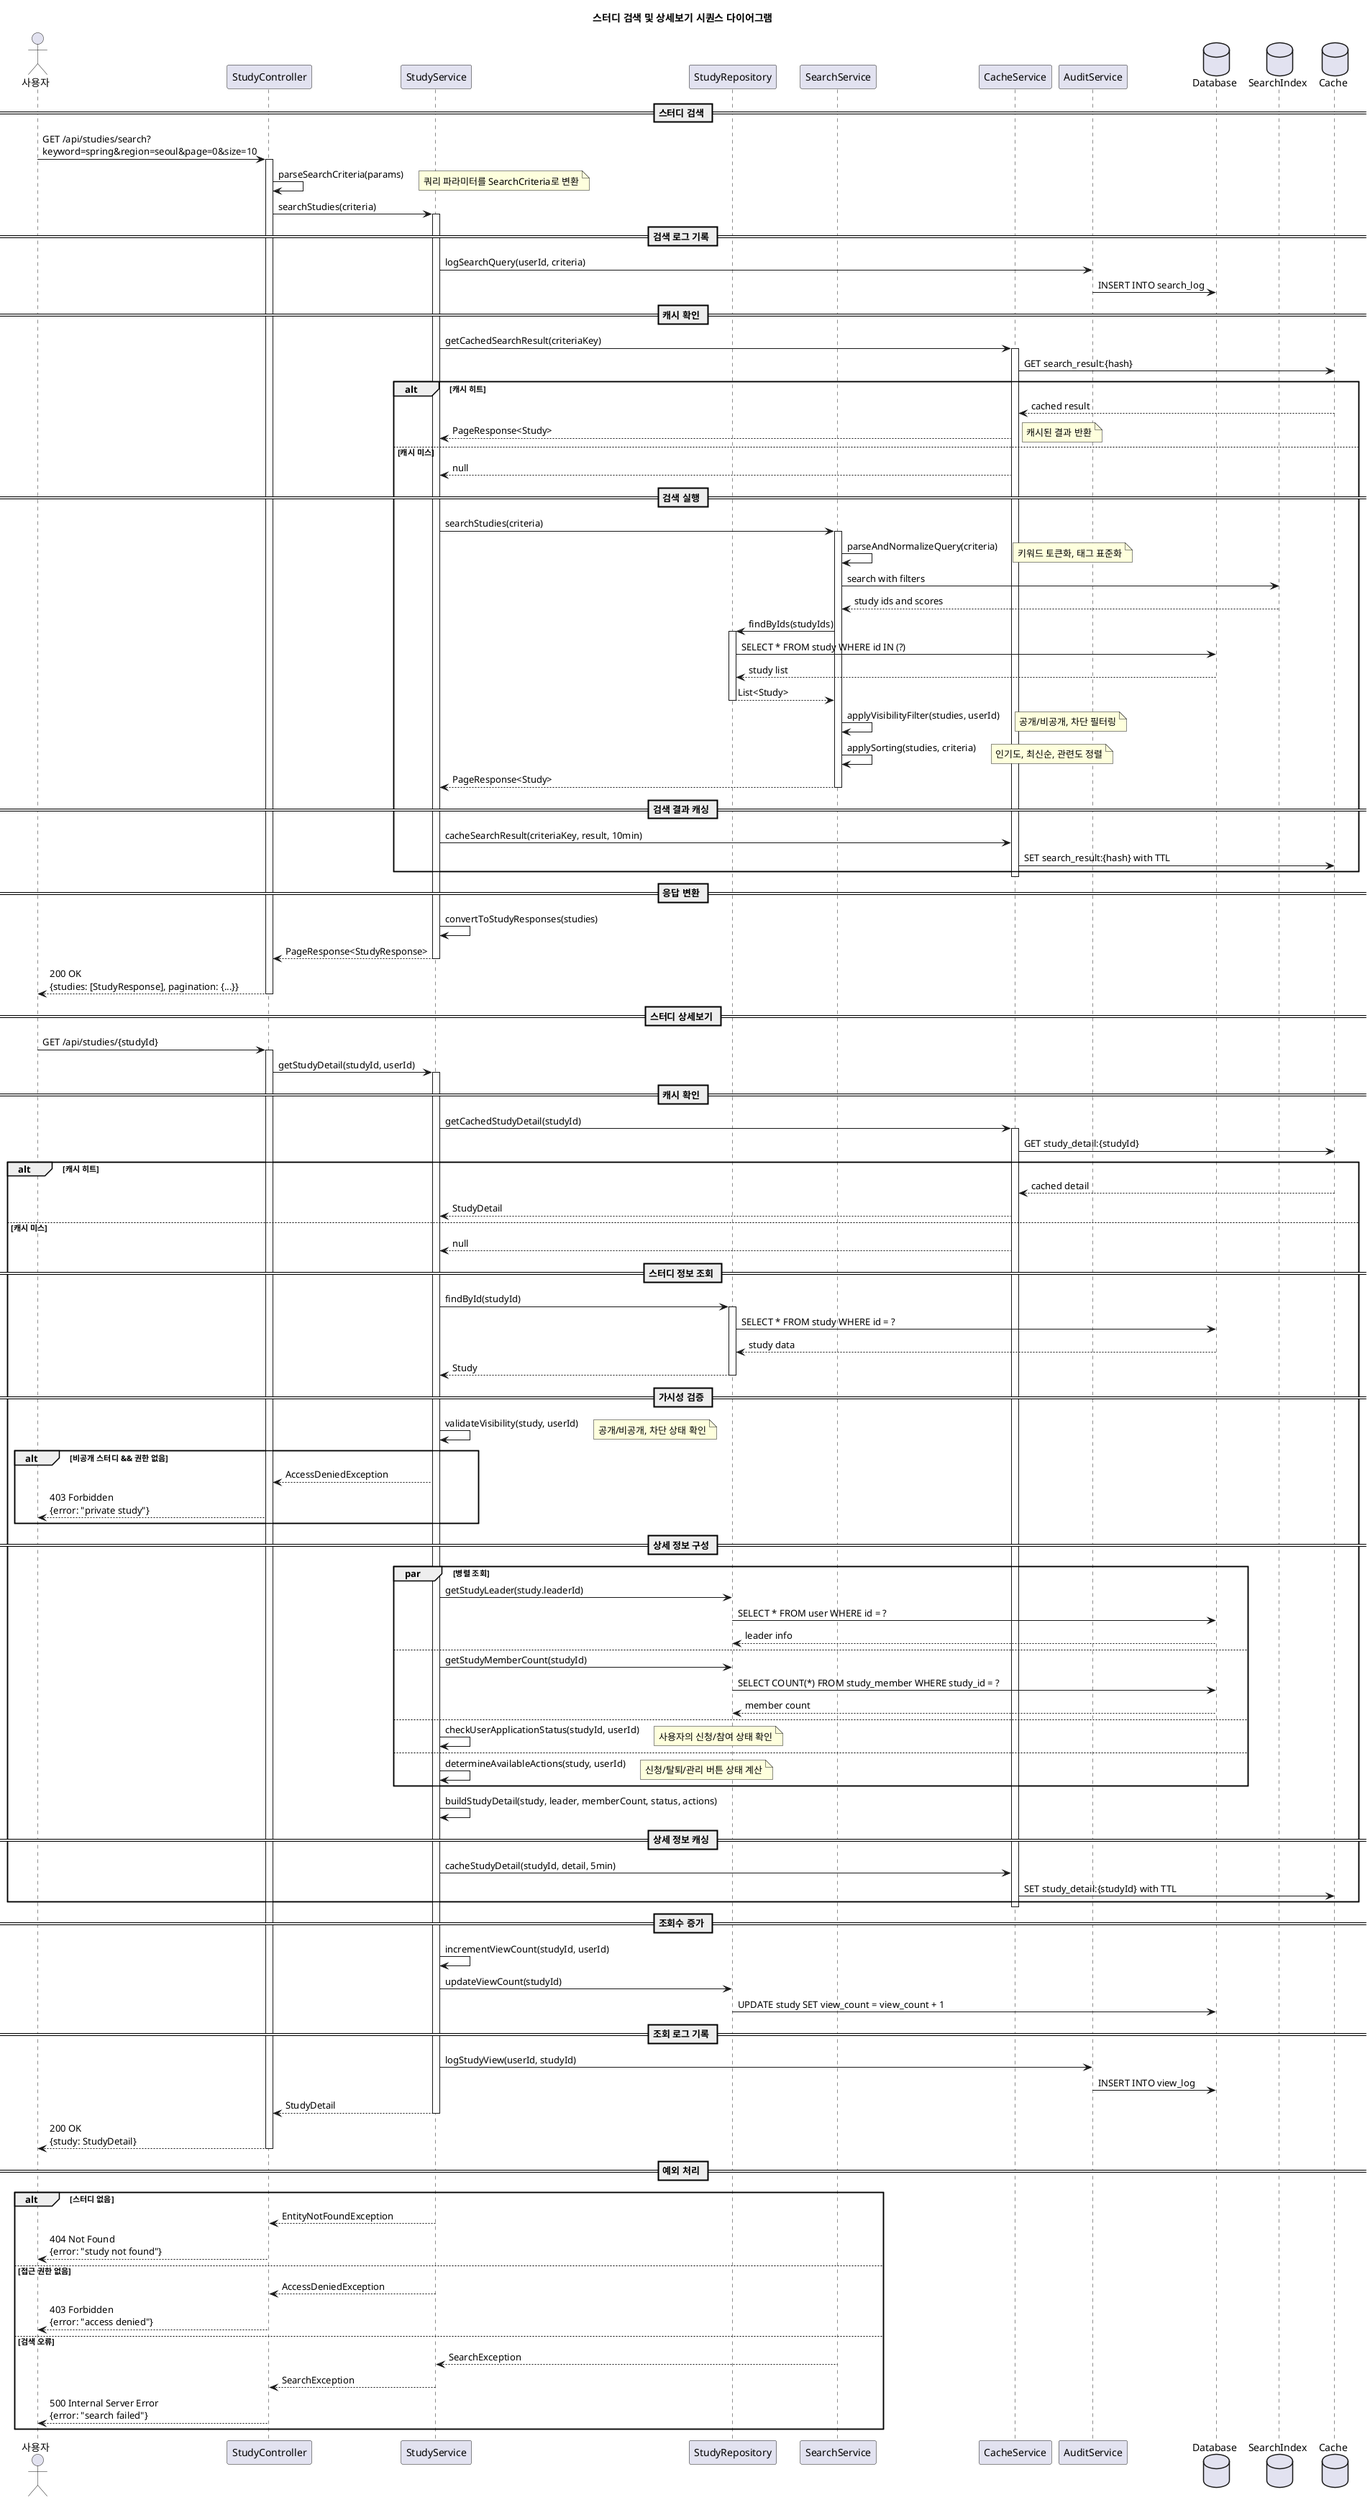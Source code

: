 @startuml
title 스터디 검색 및 상세보기 시퀀스 다이어그램

actor "사용자" as User
participant "StudyController" as Controller
participant "StudyService" as Service
participant "StudyRepository" as Repository
participant "SearchService" as SearchService
participant "CacheService" as CacheService
participant "AuditService" as AuditService
database "Database" as DB
database "SearchIndex" as SearchIdx
database "Cache" as Cache

== 스터디 검색 ==
User -> Controller: GET /api/studies/search?\nkeyword=spring&region=seoul&page=0&size=10
activate Controller

Controller -> Controller: parseSearchCriteria(params)
note right: 쿼리 파라미터를 SearchCriteria로 변환

Controller -> Service: searchStudies(criteria)
activate Service

== 검색 로그 기록 ==
Service -> AuditService: logSearchQuery(userId, criteria)
AuditService -> DB: INSERT INTO search_log

== 캐시 확인 ==
Service -> CacheService: getCachedSearchResult(criteriaKey)
activate CacheService
CacheService -> Cache: GET search_result:{hash}
alt 캐시 히트
    Cache --> CacheService: cached result
    CacheService --> Service: PageResponse<Study>
    note right: 캐시된 결과 반환
else 캐시 미스
    CacheService --> Service: null

    == 검색 실행 ==
    Service -> SearchService: searchStudies(criteria)
    activate SearchService

    SearchService -> SearchService: parseAndNormalizeQuery(criteria)
    note right: 키워드 토큰화, 태그 표준화

    SearchService -> SearchIdx: search with filters
    SearchIdx --> SearchService: study ids and scores

    SearchService -> Repository: findByIds(studyIds)
    activate Repository
    Repository -> DB: SELECT * FROM study WHERE id IN (?)
    DB --> Repository: study list
    Repository --> SearchService: List<Study>
    deactivate Repository

    SearchService -> SearchService: applyVisibilityFilter(studies, userId)
    note right: 공개/비공개, 차단 필터링

    SearchService -> SearchService: applySorting(studies, criteria)
    note right: 인기도, 최신순, 관련도 정렬

    SearchService --> Service: PageResponse<Study>
    deactivate SearchService

    == 검색 결과 캐싱 ==
    Service -> CacheService: cacheSearchResult(criteriaKey, result, 10min)
    CacheService -> Cache: SET search_result:{hash} with TTL
end
deactivate CacheService

== 응답 변환 ==
Service -> Service: convertToStudyResponses(studies)

Service --> Controller: PageResponse<StudyResponse>
deactivate Service

Controller --> User: 200 OK\n{studies: [StudyResponse], pagination: {...}}
deactivate Controller

== 스터디 상세보기 ==
User -> Controller: GET /api/studies/{studyId}
activate Controller

Controller -> Service: getStudyDetail(studyId, userId)
activate Service

== 캐시 확인 ==
Service -> CacheService: getCachedStudyDetail(studyId)
activate CacheService
CacheService -> Cache: GET study_detail:{studyId}
alt 캐시 히트
    Cache --> CacheService: cached detail
    CacheService --> Service: StudyDetail
else 캐시 미스
    CacheService --> Service: null

    == 스터디 정보 조회 ==
    Service -> Repository: findById(studyId)
    activate Repository
    Repository -> DB: SELECT * FROM study WHERE id = ?
    DB --> Repository: study data
    Repository --> Service: Study
    deactivate Repository

    == 가시성 검증 ==
    Service -> Service: validateVisibility(study, userId)
    note right: 공개/비공개, 차단 상태 확인

    alt 비공개 스터디 && 권한 없음
        Service --> Controller: AccessDeniedException
        Controller --> User: 403 Forbidden\n{error: "private study"}
    end

    == 상세 정보 구성 ==
    par 병렬 조회
        Service -> Repository: getStudyLeader(study.leaderId)
        Repository -> DB: SELECT * FROM user WHERE id = ?
        DB --> Repository: leader info
    else
        Service -> Repository: getStudyMemberCount(studyId)
        Repository -> DB: SELECT COUNT(*) FROM study_member WHERE study_id = ?
        DB --> Repository: member count
    else
        Service -> Service: checkUserApplicationStatus(studyId, userId)
        note right: 사용자의 신청/참여 상태 확인
    else
        Service -> Service: determineAvailableActions(study, userId)
        note right: 신청/탈퇴/관리 버튼 상태 계산
    end

    Service -> Service: buildStudyDetail(study, leader, memberCount, status, actions)

    == 상세 정보 캐싱 ==
    Service -> CacheService: cacheStudyDetail(studyId, detail, 5min)
    CacheService -> Cache: SET study_detail:{studyId} with TTL
end
deactivate CacheService

== 조회수 증가 ==
Service -> Service: incrementViewCount(studyId, userId)
Service -> Repository: updateViewCount(studyId)
Repository -> DB: UPDATE study SET view_count = view_count + 1

== 조회 로그 기록 ==
Service -> AuditService: logStudyView(userId, studyId)
AuditService -> DB: INSERT INTO view_log

Service --> Controller: StudyDetail
deactivate Service

Controller --> User: 200 OK\n{study: StudyDetail}
deactivate Controller

== 예외 처리 ==
alt 스터디 없음
    Service --> Controller: EntityNotFoundException
    Controller --> User: 404 Not Found\n{error: "study not found"}
else 접근 권한 없음
    Service --> Controller: AccessDeniedException
    Controller --> User: 403 Forbidden\n{error: "access denied"}
else 검색 오류
    SearchService --> Service: SearchException
    Service --> Controller: SearchException
    Controller --> User: 500 Internal Server Error\n{error: "search failed"}
end

@enduml
